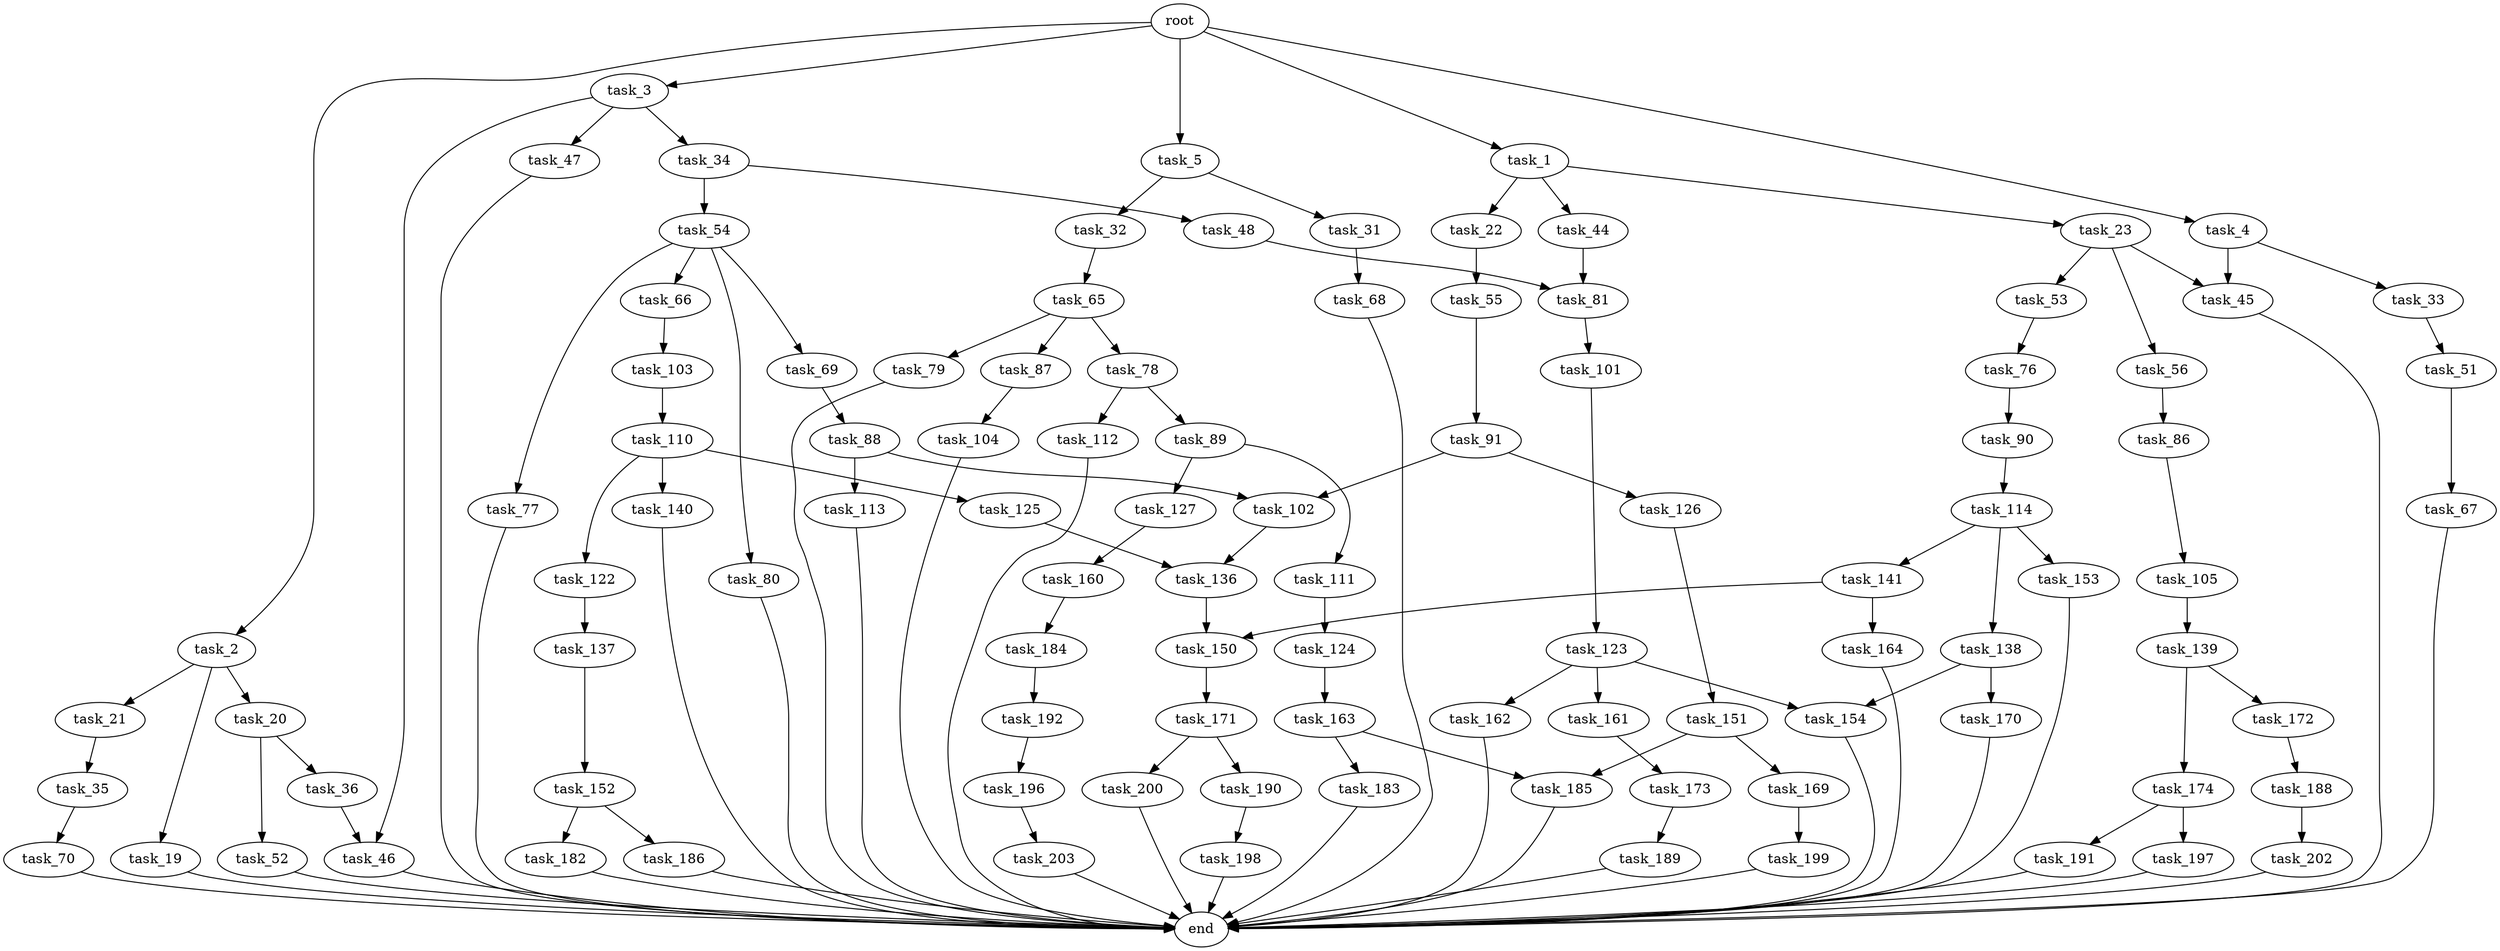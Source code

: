 digraph G {
  root [size="0.000000"];
  task_1 [size="132517457081.000000"];
  task_2 [size="16945620578.000000"];
  task_3 [size="368293445632.000000"];
  task_4 [size="82883670432.000000"];
  task_5 [size="40058667835.000000"];
  task_22 [size="2071958968.000000"];
  task_23 [size="233467481381.000000"];
  task_44 [size="368293445632.000000"];
  task_19 [size="25925674723.000000"];
  task_20 [size="20821889578.000000"];
  task_21 [size="7677423573.000000"];
  task_34 [size="368293445632.000000"];
  task_46 [size="134217728000.000000"];
  task_47 [size="549755813888.000000"];
  task_33 [size="549755813888.000000"];
  task_45 [size="737295111356.000000"];
  task_31 [size="36495483396.000000"];
  task_32 [size="549755813888.000000"];
  end [size="0.000000"];
  task_36 [size="782757789696.000000"];
  task_52 [size="34071756576.000000"];
  task_35 [size="549755813888.000000"];
  task_55 [size="368293445632.000000"];
  task_53 [size="368293445632.000000"];
  task_56 [size="258748514811.000000"];
  task_68 [size="835306011218.000000"];
  task_65 [size="239678102279.000000"];
  task_51 [size="10445534790.000000"];
  task_48 [size="29279521989.000000"];
  task_54 [size="5269277896.000000"];
  task_70 [size="28214181279.000000"];
  task_81 [size="549755813888.000000"];
  task_67 [size="17599077809.000000"];
  task_76 [size="943164596249.000000"];
  task_66 [size="368293445632.000000"];
  task_69 [size="41692901588.000000"];
  task_77 [size="3458639506.000000"];
  task_80 [size="782757789696.000000"];
  task_91 [size="37431128220.000000"];
  task_86 [size="759871693776.000000"];
  task_78 [size="8589934592.000000"];
  task_79 [size="26574137426.000000"];
  task_87 [size="158344699745.000000"];
  task_103 [size="61871827458.000000"];
  task_88 [size="540205357457.000000"];
  task_90 [size="47324916566.000000"];
  task_89 [size="1001480597300.000000"];
  task_112 [size="3389989121.000000"];
  task_101 [size="5240842184.000000"];
  task_105 [size="39227764740.000000"];
  task_104 [size="1175095382.000000"];
  task_102 [size="231928233984.000000"];
  task_113 [size="1104001150090.000000"];
  task_111 [size="11256661448.000000"];
  task_127 [size="42921376234.000000"];
  task_114 [size="4931272939.000000"];
  task_126 [size="68719476736.000000"];
  task_123 [size="12127385271.000000"];
  task_136 [size="399672000190.000000"];
  task_110 [size="10671974178.000000"];
  task_139 [size="893585146.000000"];
  task_122 [size="46610275483.000000"];
  task_125 [size="5217228444.000000"];
  task_140 [size="121096889784.000000"];
  task_124 [size="259177363417.000000"];
  task_138 [size="39083367983.000000"];
  task_141 [size="134217728000.000000"];
  task_153 [size="8589934592.000000"];
  task_137 [size="2652267583.000000"];
  task_154 [size="3603977577.000000"];
  task_161 [size="299884012896.000000"];
  task_162 [size="68719476736.000000"];
  task_163 [size="231928233984.000000"];
  task_151 [size="762473768.000000"];
  task_160 [size="2682683201.000000"];
  task_150 [size="485647704289.000000"];
  task_152 [size="414248531528.000000"];
  task_170 [size="15170945228.000000"];
  task_172 [size="231928233984.000000"];
  task_174 [size="72292452611.000000"];
  task_164 [size="231928233984.000000"];
  task_171 [size="782757789696.000000"];
  task_169 [size="973590384280.000000"];
  task_185 [size="108345129601.000000"];
  task_182 [size="903935125240.000000"];
  task_186 [size="1858476732.000000"];
  task_184 [size="47090277638.000000"];
  task_173 [size="8589934592.000000"];
  task_183 [size="208643784047.000000"];
  task_199 [size="17435891097.000000"];
  task_190 [size="549755813888.000000"];
  task_200 [size="1866341522.000000"];
  task_188 [size="46809619708.000000"];
  task_189 [size="5999147857.000000"];
  task_191 [size="28991029248.000000"];
  task_197 [size="19802258994.000000"];
  task_192 [size="1073741824000.000000"];
  task_202 [size="149908145165.000000"];
  task_198 [size="5598318223.000000"];
  task_196 [size="6842766704.000000"];
  task_203 [size="191017475827.000000"];

  root -> task_1 [size="1.000000"];
  root -> task_2 [size="1.000000"];
  root -> task_3 [size="1.000000"];
  root -> task_4 [size="1.000000"];
  root -> task_5 [size="1.000000"];
  task_1 -> task_22 [size="209715200.000000"];
  task_1 -> task_23 [size="209715200.000000"];
  task_1 -> task_44 [size="209715200.000000"];
  task_2 -> task_19 [size="301989888.000000"];
  task_2 -> task_20 [size="301989888.000000"];
  task_2 -> task_21 [size="301989888.000000"];
  task_3 -> task_34 [size="411041792.000000"];
  task_3 -> task_46 [size="411041792.000000"];
  task_3 -> task_47 [size="411041792.000000"];
  task_4 -> task_33 [size="134217728.000000"];
  task_4 -> task_45 [size="134217728.000000"];
  task_5 -> task_31 [size="679477248.000000"];
  task_5 -> task_32 [size="679477248.000000"];
  task_22 -> task_55 [size="33554432.000000"];
  task_23 -> task_45 [size="209715200.000000"];
  task_23 -> task_53 [size="209715200.000000"];
  task_23 -> task_56 [size="209715200.000000"];
  task_44 -> task_81 [size="411041792.000000"];
  task_19 -> end [size="1.000000"];
  task_20 -> task_36 [size="838860800.000000"];
  task_20 -> task_52 [size="838860800.000000"];
  task_21 -> task_35 [size="134217728.000000"];
  task_34 -> task_48 [size="411041792.000000"];
  task_34 -> task_54 [size="411041792.000000"];
  task_46 -> end [size="1.000000"];
  task_47 -> end [size="1.000000"];
  task_33 -> task_51 [size="536870912.000000"];
  task_45 -> end [size="1.000000"];
  task_31 -> task_68 [size="679477248.000000"];
  task_32 -> task_65 [size="536870912.000000"];
  task_36 -> task_46 [size="679477248.000000"];
  task_52 -> end [size="1.000000"];
  task_35 -> task_70 [size="536870912.000000"];
  task_55 -> task_91 [size="411041792.000000"];
  task_53 -> task_76 [size="411041792.000000"];
  task_56 -> task_86 [size="209715200.000000"];
  task_68 -> end [size="1.000000"];
  task_65 -> task_78 [size="209715200.000000"];
  task_65 -> task_79 [size="209715200.000000"];
  task_65 -> task_87 [size="209715200.000000"];
  task_51 -> task_67 [size="679477248.000000"];
  task_48 -> task_81 [size="33554432.000000"];
  task_54 -> task_66 [size="134217728.000000"];
  task_54 -> task_69 [size="134217728.000000"];
  task_54 -> task_77 [size="134217728.000000"];
  task_54 -> task_80 [size="134217728.000000"];
  task_70 -> end [size="1.000000"];
  task_81 -> task_101 [size="536870912.000000"];
  task_67 -> end [size="1.000000"];
  task_76 -> task_90 [size="679477248.000000"];
  task_66 -> task_103 [size="411041792.000000"];
  task_69 -> task_88 [size="75497472.000000"];
  task_77 -> end [size="1.000000"];
  task_80 -> end [size="1.000000"];
  task_91 -> task_102 [size="134217728.000000"];
  task_91 -> task_126 [size="134217728.000000"];
  task_86 -> task_105 [size="536870912.000000"];
  task_78 -> task_89 [size="33554432.000000"];
  task_78 -> task_112 [size="33554432.000000"];
  task_79 -> end [size="1.000000"];
  task_87 -> task_104 [size="301989888.000000"];
  task_103 -> task_110 [size="301989888.000000"];
  task_88 -> task_102 [size="679477248.000000"];
  task_88 -> task_113 [size="679477248.000000"];
  task_90 -> task_114 [size="209715200.000000"];
  task_89 -> task_111 [size="838860800.000000"];
  task_89 -> task_127 [size="838860800.000000"];
  task_112 -> end [size="1.000000"];
  task_101 -> task_123 [size="536870912.000000"];
  task_105 -> task_139 [size="134217728.000000"];
  task_104 -> end [size="1.000000"];
  task_102 -> task_136 [size="301989888.000000"];
  task_113 -> end [size="1.000000"];
  task_111 -> task_124 [size="536870912.000000"];
  task_127 -> task_160 [size="33554432.000000"];
  task_114 -> task_138 [size="209715200.000000"];
  task_114 -> task_141 [size="209715200.000000"];
  task_114 -> task_153 [size="209715200.000000"];
  task_126 -> task_151 [size="134217728.000000"];
  task_123 -> task_154 [size="301989888.000000"];
  task_123 -> task_161 [size="301989888.000000"];
  task_123 -> task_162 [size="301989888.000000"];
  task_136 -> task_150 [size="411041792.000000"];
  task_110 -> task_122 [size="679477248.000000"];
  task_110 -> task_125 [size="679477248.000000"];
  task_110 -> task_140 [size="679477248.000000"];
  task_139 -> task_172 [size="33554432.000000"];
  task_139 -> task_174 [size="33554432.000000"];
  task_122 -> task_137 [size="209715200.000000"];
  task_125 -> task_136 [size="134217728.000000"];
  task_140 -> end [size="1.000000"];
  task_124 -> task_163 [size="411041792.000000"];
  task_138 -> task_154 [size="33554432.000000"];
  task_138 -> task_170 [size="33554432.000000"];
  task_141 -> task_150 [size="209715200.000000"];
  task_141 -> task_164 [size="209715200.000000"];
  task_153 -> end [size="1.000000"];
  task_137 -> task_152 [size="75497472.000000"];
  task_154 -> end [size="1.000000"];
  task_161 -> task_173 [size="536870912.000000"];
  task_162 -> end [size="1.000000"];
  task_163 -> task_183 [size="301989888.000000"];
  task_163 -> task_185 [size="301989888.000000"];
  task_151 -> task_169 [size="33554432.000000"];
  task_151 -> task_185 [size="33554432.000000"];
  task_160 -> task_184 [size="301989888.000000"];
  task_150 -> task_171 [size="679477248.000000"];
  task_152 -> task_182 [size="536870912.000000"];
  task_152 -> task_186 [size="536870912.000000"];
  task_170 -> end [size="1.000000"];
  task_172 -> task_188 [size="301989888.000000"];
  task_174 -> task_191 [size="75497472.000000"];
  task_174 -> task_197 [size="75497472.000000"];
  task_164 -> end [size="1.000000"];
  task_171 -> task_190 [size="679477248.000000"];
  task_171 -> task_200 [size="679477248.000000"];
  task_169 -> task_199 [size="679477248.000000"];
  task_185 -> end [size="1.000000"];
  task_182 -> end [size="1.000000"];
  task_186 -> end [size="1.000000"];
  task_184 -> task_192 [size="838860800.000000"];
  task_173 -> task_189 [size="33554432.000000"];
  task_183 -> end [size="1.000000"];
  task_199 -> end [size="1.000000"];
  task_190 -> task_198 [size="536870912.000000"];
  task_200 -> end [size="1.000000"];
  task_188 -> task_202 [size="33554432.000000"];
  task_189 -> end [size="1.000000"];
  task_191 -> end [size="1.000000"];
  task_197 -> end [size="1.000000"];
  task_192 -> task_196 [size="838860800.000000"];
  task_202 -> end [size="1.000000"];
  task_198 -> end [size="1.000000"];
  task_196 -> task_203 [size="134217728.000000"];
  task_203 -> end [size="1.000000"];
}

